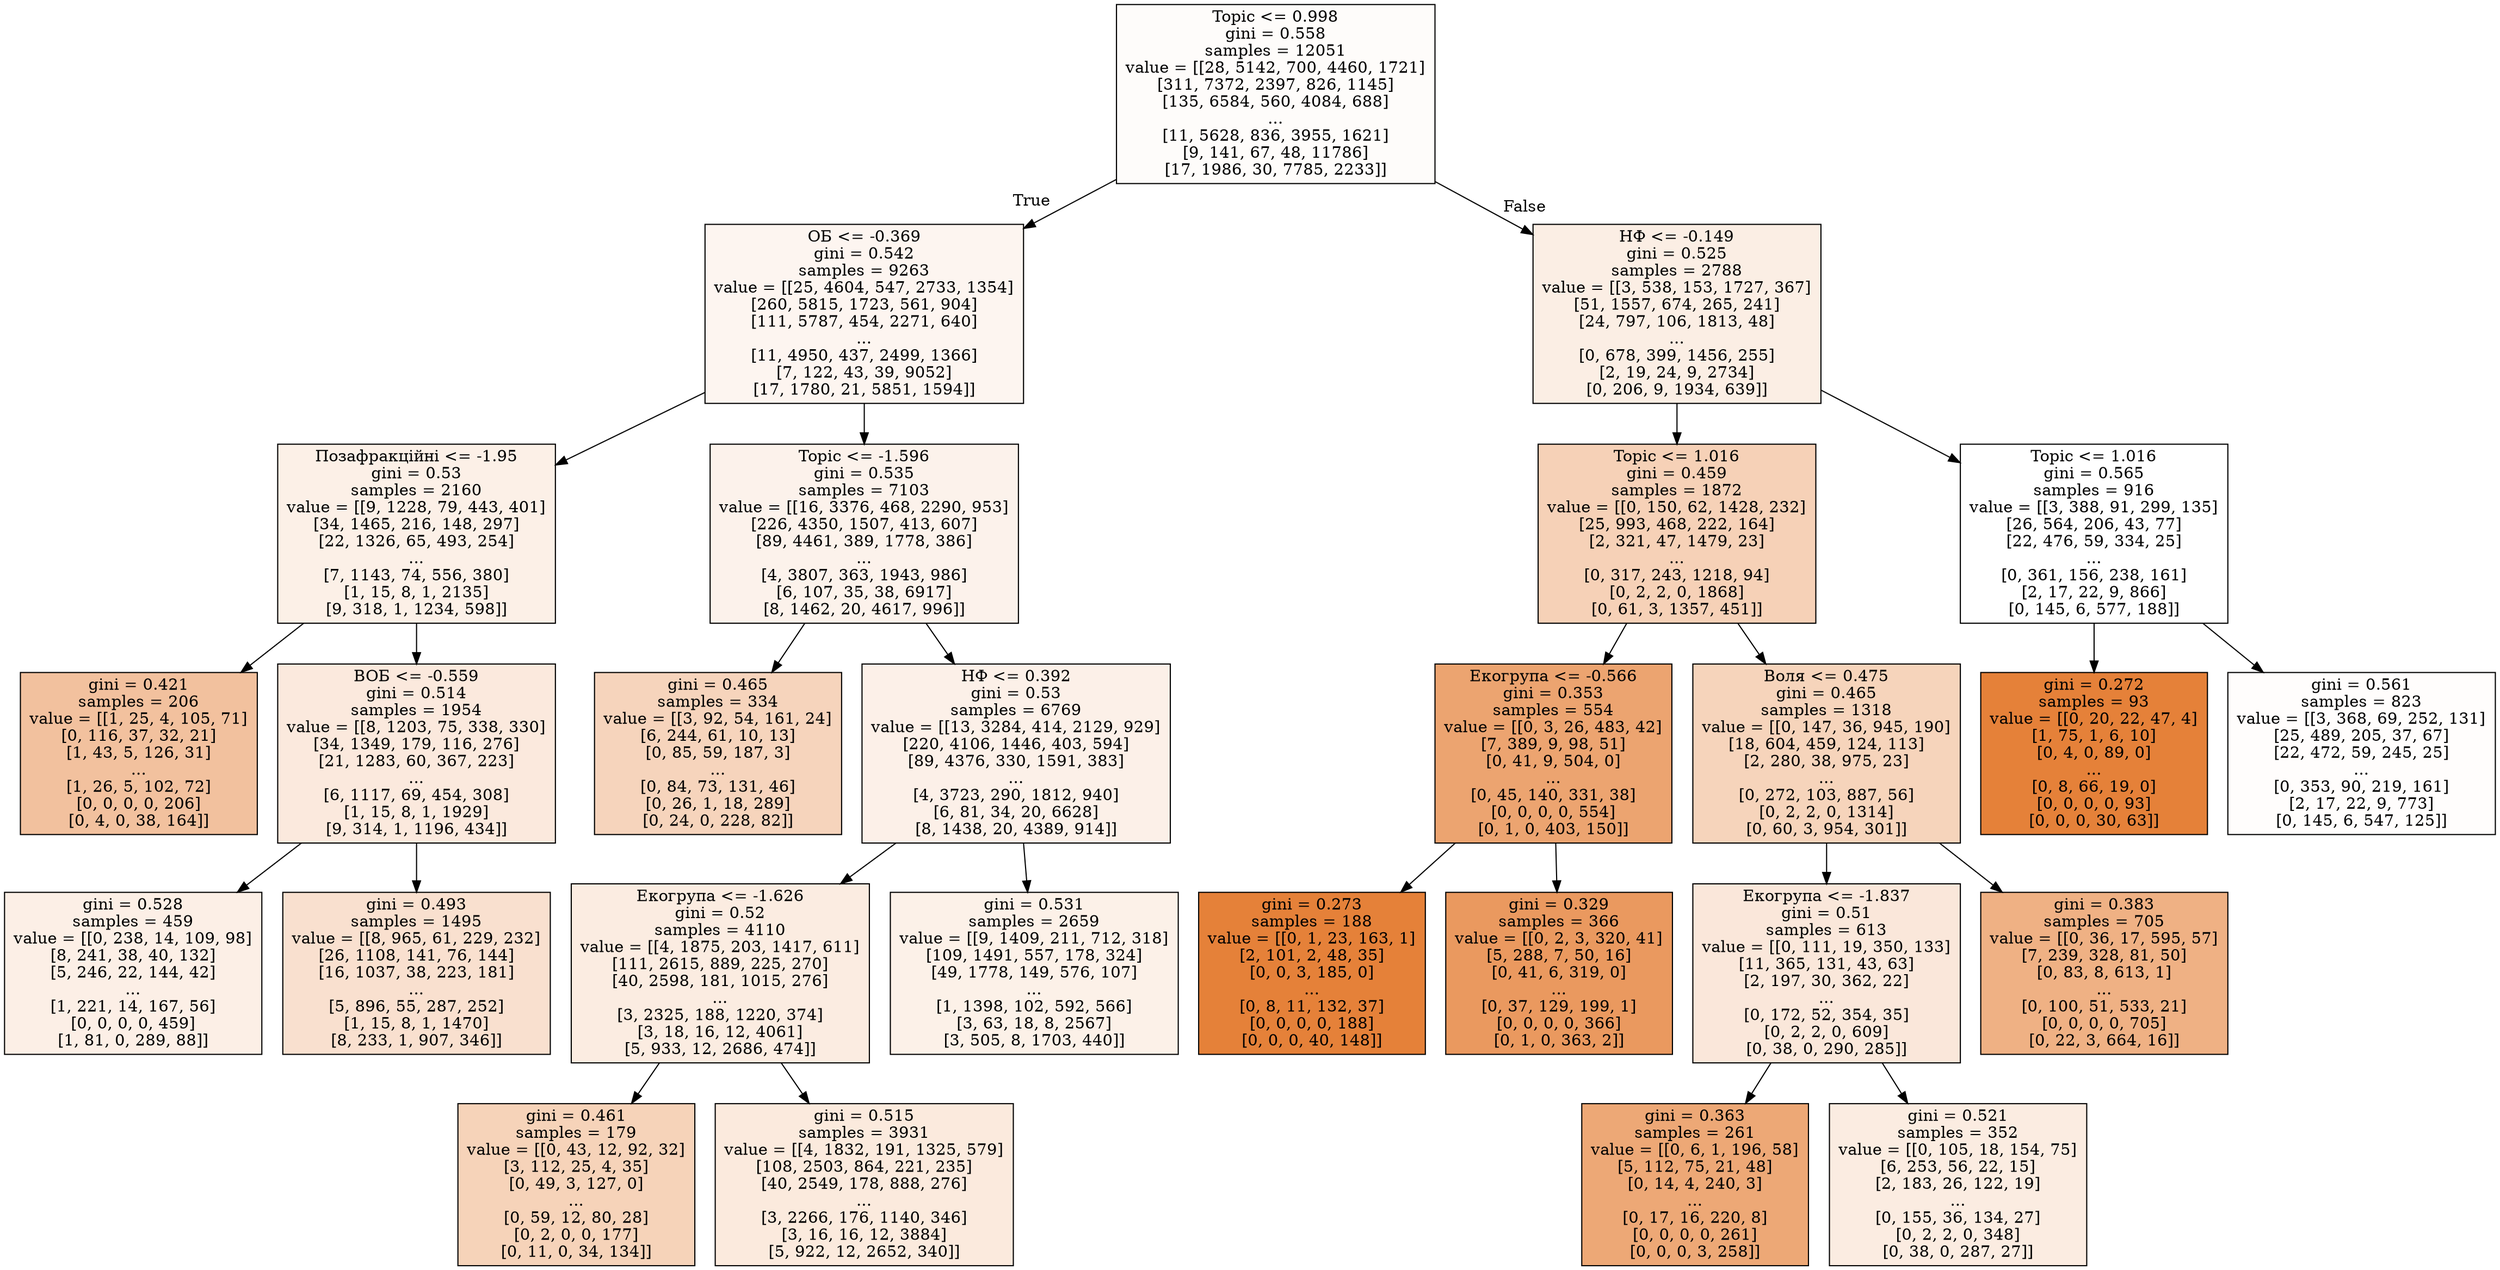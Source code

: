 digraph Tree {
node [shape=box, style="filled", color="black"] ;
0 [label="Topic <= 0.998\ngini = 0.558\nsamples = 12051\nvalue = [[28, 5142, 700, 4460, 1721]\n[311, 7372, 2397, 826, 1145]\n[135, 6584, 560, 4084, 688]\n...\n[11, 5628, 836, 3955, 1621]\n[9, 141, 67, 48, 11786]\n[17, 1986, 30, 7785, 2233]]", fillcolor="#fefcfa"] ;
1 [label="ОБ <= -0.369\ngini = 0.542\nsamples = 9263\nvalue = [[25, 4604, 547, 2733, 1354]\n[260, 5815, 1723, 561, 904]\n[111, 5787, 454, 2271, 640]\n...\n[11, 4950, 437, 2499, 1366]\n[7, 122, 43, 39, 9052]\n[17, 1780, 21, 5851, 1594]]", fillcolor="#fdf5f0"] ;
0 -> 1 [labeldistance=2.5, labelangle=45, headlabel="True"] ;
5 [label="Позафракційні <= -1.95\ngini = 0.53\nsamples = 2160\nvalue = [[9, 1228, 79, 443, 401]\n[34, 1465, 216, 148, 297]\n[22, 1326, 65, 493, 254]\n...\n[7, 1143, 74, 556, 380]\n[1, 15, 8, 1, 2135]\n[9, 318, 1, 1234, 598]]", fillcolor="#fcf0e7"] ;
1 -> 5 ;
9 [label="gini = 0.421\nsamples = 206\nvalue = [[1, 25, 4, 105, 71]\n[0, 116, 37, 32, 21]\n[1, 43, 5, 126, 31]\n...\n[1, 26, 5, 102, 72]\n[0, 0, 0, 0, 206]\n[0, 4, 0, 38, 164]]", fillcolor="#f2c19e"] ;
5 -> 9 ;
10 [label="ВОБ <= -0.559\ngini = 0.514\nsamples = 1954\nvalue = [[8, 1203, 75, 338, 330]\n[34, 1349, 179, 116, 276]\n[21, 1283, 60, 367, 223]\n...\n[6, 1117, 69, 454, 308]\n[1, 15, 8, 1, 1929]\n[9, 314, 1, 1196, 434]]", fillcolor="#fbe9dd"] ;
5 -> 10 ;
23 [label="gini = 0.528\nsamples = 459\nvalue = [[0, 238, 14, 109, 98]\n[8, 241, 38, 40, 132]\n[5, 246, 22, 144, 42]\n...\n[1, 221, 14, 167, 56]\n[0, 0, 0, 0, 459]\n[1, 81, 0, 289, 88]]", fillcolor="#fcefe6"] ;
10 -> 23 ;
24 [label="gini = 0.493\nsamples = 1495\nvalue = [[8, 965, 61, 229, 232]\n[26, 1108, 141, 76, 144]\n[16, 1037, 38, 223, 181]\n...\n[5, 896, 55, 287, 252]\n[1, 15, 8, 1, 1470]\n[8, 233, 1, 907, 346]]", fillcolor="#f9e0cf"] ;
10 -> 24 ;
6 [label="Topic <= -1.596\ngini = 0.535\nsamples = 7103\nvalue = [[16, 3376, 468, 2290, 953]\n[226, 4350, 1507, 413, 607]\n[89, 4461, 389, 1778, 386]\n...\n[4, 3807, 363, 1943, 986]\n[6, 107, 35, 38, 6917]\n[8, 1462, 20, 4617, 996]]", fillcolor="#fcf2eb"] ;
1 -> 6 ;
7 [label="gini = 0.465\nsamples = 334\nvalue = [[3, 92, 54, 161, 24]\n[6, 244, 61, 10, 13]\n[0, 85, 59, 187, 3]\n...\n[0, 84, 73, 131, 46]\n[0, 26, 1, 18, 289]\n[0, 24, 0, 228, 82]]", fillcolor="#f6d4bc"] ;
6 -> 7 ;
8 [label="НФ <= 0.392\ngini = 0.53\nsamples = 6769\nvalue = [[13, 3284, 414, 2129, 929]\n[220, 4106, 1446, 403, 594]\n[89, 4376, 330, 1591, 383]\n...\n[4, 3723, 290, 1812, 940]\n[6, 81, 34, 20, 6628]\n[8, 1438, 20, 4389, 914]]", fillcolor="#fcf0e8"] ;
6 -> 8 ;
13 [label="Екогрупа <= -1.626\ngini = 0.52\nsamples = 4110\nvalue = [[4, 1875, 203, 1417, 611]\n[111, 2615, 889, 225, 270]\n[40, 2598, 181, 1015, 276]\n...\n[3, 2325, 188, 1220, 374]\n[3, 18, 16, 12, 4061]\n[5, 933, 12, 2686, 474]]", fillcolor="#fbece1"] ;
8 -> 13 ;
15 [label="gini = 0.461\nsamples = 179\nvalue = [[0, 43, 12, 92, 32]\n[3, 112, 25, 4, 35]\n[0, 49, 3, 127, 0]\n...\n[0, 59, 12, 80, 28]\n[0, 2, 0, 0, 177]\n[0, 11, 0, 34, 134]]", fillcolor="#f6d3b9"] ;
13 -> 15 ;
16 [label="gini = 0.515\nsamples = 3931\nvalue = [[4, 1832, 191, 1325, 579]\n[108, 2503, 864, 221, 235]\n[40, 2549, 178, 888, 276]\n...\n[3, 2266, 176, 1140, 346]\n[3, 16, 16, 12, 3884]\n[5, 922, 12, 2652, 340]]", fillcolor="#fbeadd"] ;
13 -> 16 ;
14 [label="gini = 0.531\nsamples = 2659\nvalue = [[9, 1409, 211, 712, 318]\n[109, 1491, 557, 178, 324]\n[49, 1778, 149, 576, 107]\n...\n[1, 1398, 102, 592, 566]\n[3, 63, 18, 8, 2567]\n[3, 505, 8, 1703, 440]]", fillcolor="#fcf1e8"] ;
8 -> 14 ;
2 [label="НФ <= -0.149\ngini = 0.525\nsamples = 2788\nvalue = [[3, 538, 153, 1727, 367]\n[51, 1557, 674, 265, 241]\n[24, 797, 106, 1813, 48]\n...\n[0, 678, 399, 1456, 255]\n[2, 19, 24, 9, 2734]\n[0, 206, 9, 1934, 639]]", fillcolor="#fbeee4"] ;
0 -> 2 [labeldistance=2.5, labelangle=-45, headlabel="False"] ;
3 [label="Topic <= 1.016\ngini = 0.459\nsamples = 1872\nvalue = [[0, 150, 62, 1428, 232]\n[25, 993, 468, 222, 164]\n[2, 321, 47, 1479, 23]\n...\n[0, 317, 243, 1218, 94]\n[0, 2, 2, 0, 1868]\n[0, 61, 3, 1357, 451]]", fillcolor="#f6d1b7"] ;
2 -> 3 ;
11 [label="Екогрупа <= -0.566\ngini = 0.353\nsamples = 554\nvalue = [[0, 3, 26, 483, 42]\n[7, 389, 9, 98, 51]\n[0, 41, 9, 504, 0]\n...\n[0, 45, 140, 331, 38]\n[0, 0, 0, 0, 554]\n[0, 1, 0, 403, 150]]", fillcolor="#eca470"] ;
3 -> 11 ;
25 [label="gini = 0.273\nsamples = 188\nvalue = [[0, 1, 23, 163, 1]\n[2, 101, 2, 48, 35]\n[0, 0, 3, 185, 0]\n...\n[0, 8, 11, 132, 37]\n[0, 0, 0, 0, 188]\n[0, 0, 0, 40, 148]]", fillcolor="#e58139"] ;
11 -> 25 ;
26 [label="gini = 0.329\nsamples = 366\nvalue = [[0, 2, 3, 320, 41]\n[5, 288, 7, 50, 16]\n[0, 41, 6, 319, 0]\n...\n[0, 37, 129, 199, 1]\n[0, 0, 0, 0, 366]\n[0, 1, 0, 363, 2]]", fillcolor="#ea995f"] ;
11 -> 26 ;
12 [label="Воля <= 0.475\ngini = 0.465\nsamples = 1318\nvalue = [[0, 147, 36, 945, 190]\n[18, 604, 459, 124, 113]\n[2, 280, 38, 975, 23]\n...\n[0, 272, 103, 887, 56]\n[0, 2, 2, 0, 1314]\n[0, 60, 3, 954, 301]]", fillcolor="#f6d4bb"] ;
3 -> 12 ;
17 [label="Екогрупа <= -1.837\ngini = 0.51\nsamples = 613\nvalue = [[0, 111, 19, 350, 133]\n[11, 365, 131, 43, 63]\n[2, 197, 30, 362, 22]\n...\n[0, 172, 52, 354, 35]\n[0, 2, 2, 0, 609]\n[0, 38, 0, 290, 285]]", fillcolor="#fae7da"] ;
12 -> 17 ;
19 [label="gini = 0.363\nsamples = 261\nvalue = [[0, 6, 1, 196, 58]\n[5, 112, 75, 21, 48]\n[0, 14, 4, 240, 3]\n...\n[0, 17, 16, 220, 8]\n[0, 0, 0, 0, 261]\n[0, 0, 0, 3, 258]]", fillcolor="#eda876"] ;
17 -> 19 ;
20 [label="gini = 0.521\nsamples = 352\nvalue = [[0, 105, 18, 154, 75]\n[6, 253, 56, 22, 15]\n[2, 183, 26, 122, 19]\n...\n[0, 155, 36, 134, 27]\n[0, 2, 2, 0, 348]\n[0, 38, 0, 287, 27]]", fillcolor="#fbece1"] ;
17 -> 20 ;
18 [label="gini = 0.383\nsamples = 705\nvalue = [[0, 36, 17, 595, 57]\n[7, 239, 328, 81, 50]\n[0, 83, 8, 613, 1]\n...\n[0, 100, 51, 533, 21]\n[0, 0, 0, 0, 705]\n[0, 22, 3, 664, 16]]", fillcolor="#efb184"] ;
12 -> 18 ;
4 [label="Topic <= 1.016\ngini = 0.565\nsamples = 916\nvalue = [[3, 388, 91, 299, 135]\n[26, 564, 206, 43, 77]\n[22, 476, 59, 334, 25]\n...\n[0, 361, 156, 238, 161]\n[2, 17, 22, 9, 866]\n[0, 145, 6, 577, 188]]", fillcolor="#ffffff"] ;
2 -> 4 ;
21 [label="gini = 0.272\nsamples = 93\nvalue = [[0, 20, 22, 47, 4]\n[1, 75, 1, 6, 10]\n[0, 4, 0, 89, 0]\n...\n[0, 8, 66, 19, 0]\n[0, 0, 0, 0, 93]\n[0, 0, 0, 30, 63]]", fillcolor="#e58139"] ;
4 -> 21 ;
22 [label="gini = 0.561\nsamples = 823\nvalue = [[3, 368, 69, 252, 131]\n[25, 489, 205, 37, 67]\n[22, 472, 59, 245, 25]\n...\n[0, 353, 90, 219, 161]\n[2, 17, 22, 9, 773]\n[0, 145, 6, 547, 125]]", fillcolor="#fffdfc"] ;
4 -> 22 ;
}